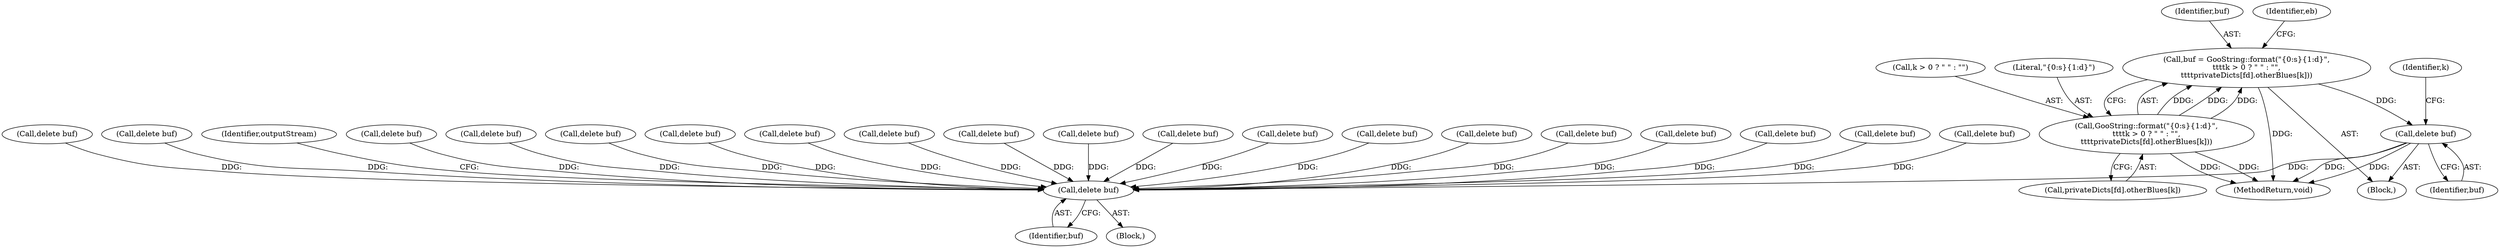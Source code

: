digraph "0_poppler_da63c35549e8852a410946ab016a3f25ac701bdf@API" {
"1000710" [label="(Call,delete buf)"];
"1000689" [label="(Call,buf = GooString::format(\"{0:s}{1:d}\",\n\t\t\t\tk > 0 ? \" \" : \"\",\n\t\t\t\tprivateDicts[fd].otherBlues[k]))"];
"1000691" [label="(Call,GooString::format(\"{0:s}{1:d}\",\n\t\t\t\tk > 0 ? \" \" : \"\",\n\t\t\t\tprivateDicts[fd].otherBlues[k]))"];
"1000355" [label="(Call,delete buf)"];
"1000687" [label="(Identifier,k)"];
"1001063" [label="(Call,delete buf)"];
"1000690" [label="(Identifier,buf)"];
"1000689" [label="(Call,buf = GooString::format(\"{0:s}{1:d}\",\n\t\t\t\tk > 0 ? \" \" : \"\",\n\t\t\t\tprivateDicts[fd].otherBlues[k]))"];
"1000762" [label="(Call,delete buf)"];
"1000842" [label="(Call,delete buf)"];
"1000693" [label="(Call,k > 0 ? \" \" : \"\")"];
"1000658" [label="(Call,delete buf)"];
"1000912" [label="(Call,delete buf)"];
"1000356" [label="(Identifier,buf)"];
"1000355" [label="(Call,delete buf)"];
"1000295" [label="(Block,)"];
"1000691" [label="(Call,GooString::format(\"{0:s}{1:d}\",\n\t\t\t\tk > 0 ? \" \" : \"\",\n\t\t\t\tprivateDicts[fd].otherBlues[k]))"];
"1000708" [label="(Identifier,eb)"];
"1001135" [label="(Call,delete buf)"];
"1000529" [label="(Call,delete buf)"];
"1000497" [label="(Call,delete buf)"];
"1001111" [label="(Call,delete buf)"];
"1000814" [label="(Call,delete buf)"];
"1000692" [label="(Literal,\"{0:s}{1:d}\")"];
"1000890" [label="(Call,delete buf)"];
"1001087" [label="(Call,delete buf)"];
"1000934" [label="(Call,delete buf)"];
"1000477" [label="(Call,delete buf)"];
"1000688" [label="(Block,)"];
"1000866" [label="(Call,delete buf)"];
"1000710" [label="(Call,delete buf)"];
"1000358" [label="(Identifier,outputStream)"];
"1000711" [label="(Identifier,buf)"];
"1000982" [label="(Call,delete buf)"];
"1001258" [label="(Call,delete buf)"];
"1000545" [label="(Call,delete buf)"];
"1001034" [label="(Call,delete buf)"];
"1001475" [label="(MethodReturn,void)"];
"1000699" [label="(Call,privateDicts[fd].otherBlues[k])"];
"1000710" -> "1000688"  [label="AST: "];
"1000710" -> "1000711"  [label="CFG: "];
"1000711" -> "1000710"  [label="AST: "];
"1000687" -> "1000710"  [label="CFG: "];
"1000710" -> "1001475"  [label="DDG: "];
"1000710" -> "1001475"  [label="DDG: "];
"1000710" -> "1000355"  [label="DDG: "];
"1000689" -> "1000710"  [label="DDG: "];
"1000689" -> "1000688"  [label="AST: "];
"1000689" -> "1000691"  [label="CFG: "];
"1000690" -> "1000689"  [label="AST: "];
"1000691" -> "1000689"  [label="AST: "];
"1000708" -> "1000689"  [label="CFG: "];
"1000689" -> "1001475"  [label="DDG: "];
"1000691" -> "1000689"  [label="DDG: "];
"1000691" -> "1000689"  [label="DDG: "];
"1000691" -> "1000689"  [label="DDG: "];
"1000691" -> "1000699"  [label="CFG: "];
"1000692" -> "1000691"  [label="AST: "];
"1000693" -> "1000691"  [label="AST: "];
"1000699" -> "1000691"  [label="AST: "];
"1000691" -> "1001475"  [label="DDG: "];
"1000691" -> "1001475"  [label="DDG: "];
"1000355" -> "1000295"  [label="AST: "];
"1000355" -> "1000356"  [label="CFG: "];
"1000356" -> "1000355"  [label="AST: "];
"1000358" -> "1000355"  [label="CFG: "];
"1000934" -> "1000355"  [label="DDG: "];
"1000497" -> "1000355"  [label="DDG: "];
"1001087" -> "1000355"  [label="DDG: "];
"1000545" -> "1000355"  [label="DDG: "];
"1001034" -> "1000355"  [label="DDG: "];
"1001063" -> "1000355"  [label="DDG: "];
"1001135" -> "1000355"  [label="DDG: "];
"1000658" -> "1000355"  [label="DDG: "];
"1001258" -> "1000355"  [label="DDG: "];
"1000477" -> "1000355"  [label="DDG: "];
"1000912" -> "1000355"  [label="DDG: "];
"1001111" -> "1000355"  [label="DDG: "];
"1000890" -> "1000355"  [label="DDG: "];
"1000866" -> "1000355"  [label="DDG: "];
"1000842" -> "1000355"  [label="DDG: "];
"1000529" -> "1000355"  [label="DDG: "];
"1000814" -> "1000355"  [label="DDG: "];
"1000762" -> "1000355"  [label="DDG: "];
"1000982" -> "1000355"  [label="DDG: "];
}
